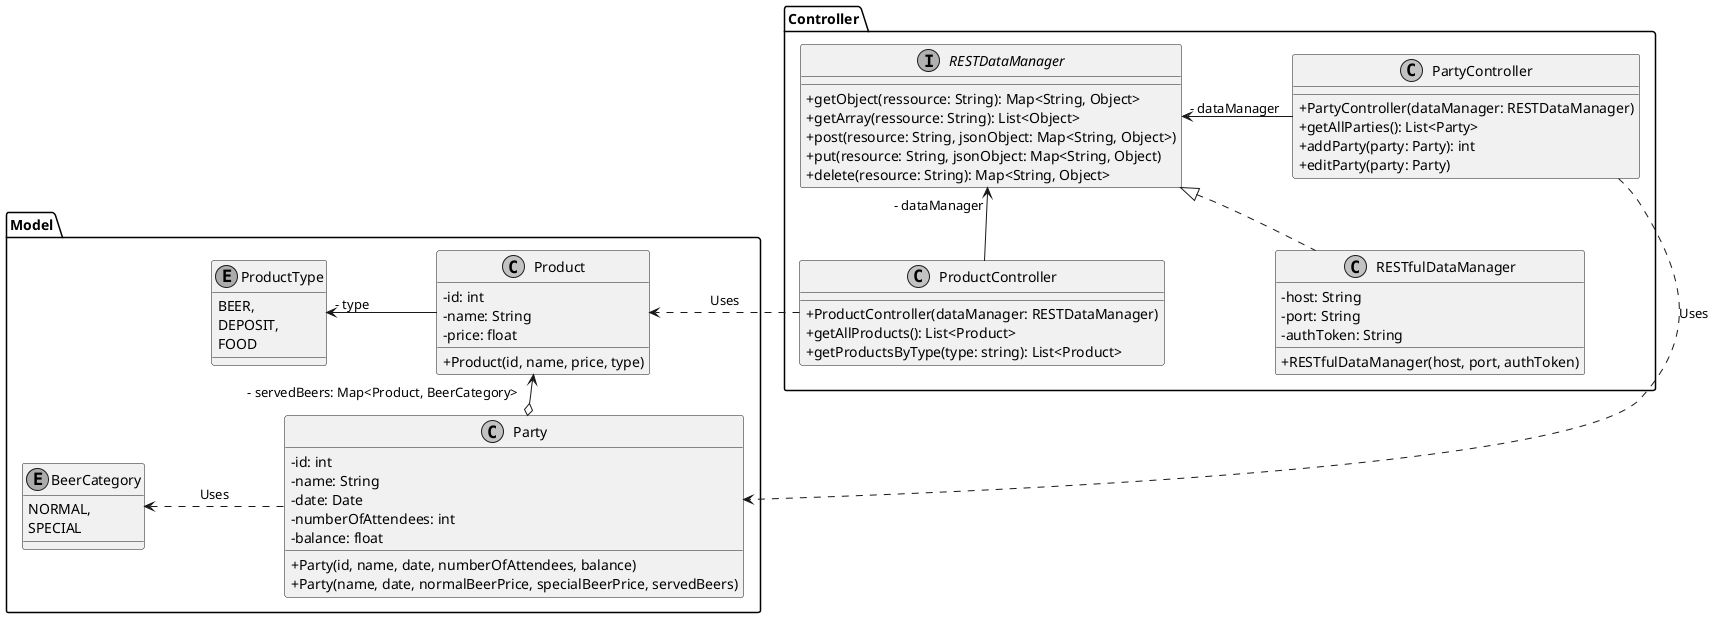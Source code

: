 @startuml
skinparam monochrome true
skinparam classAttributeIconSize 0
skinparam nodesep 110
skinparam ranksep 10

package Model {
	class Party {
		- id: int
		- name: String
		- date: Date
		- numberOfAttendees: int
		- balance: float
		+ Party(id, name, date, numberOfAttendees, balance)
		+ Party(name, date, normalBeerPrice, specialBeerPrice, servedBeers)
	}

	class Product {
		- id: int
		- name: String
		- price: float
		+ Product(id, name, price, type)
	}

	enum ProductType {
		BEER,
		DEPOSIT,
		FOOD
	}

	ProductType "- type" <- Product

	enum BeerCategory {
		NORMAL,
		SPECIAL
	}

	Product "- servedBeers: Map<Product, BeerCategory>" <--o Party

	BeerCategory <. Party: Uses
}

package Controller {
	interface RESTDataManager {
		+ getObject(ressource: String): Map<String, Object>
		+ getArray(ressource: String): List<Object>
		+ post(resource: String, jsonObject: Map<String, Object>)
		+ put(resource: String, jsonObject: Map<String, Object)
		+ delete(resource: String): Map<String, Object>
	}

	class RESTfulDataManager {
		- host: String
		- port: String
		- authToken: String
		+ RESTfulDataManager(host, port, authToken)
	}

	RESTDataManager <|.. RESTfulDataManager
		

	class PartyController {
		+ PartyController(dataManager: RESTDataManager)
		+ getAllParties(): List<Party>
		+ addParty(party: Party): int
		+ editParty(party: Party)
	}

	RESTDataManager "- dataManager" <- PartyController

	class ProductController {
		+ ProductController(dataManager: RESTDataManager)
		+ getAllProducts(): List<Product>
		+ getProductsByType(type: string): List<Product>
	}

	RESTDataManager "- dataManager" <-- ProductController
}

PartyController .> Party: Uses
ProductController .> Product: Uses

@enduml
